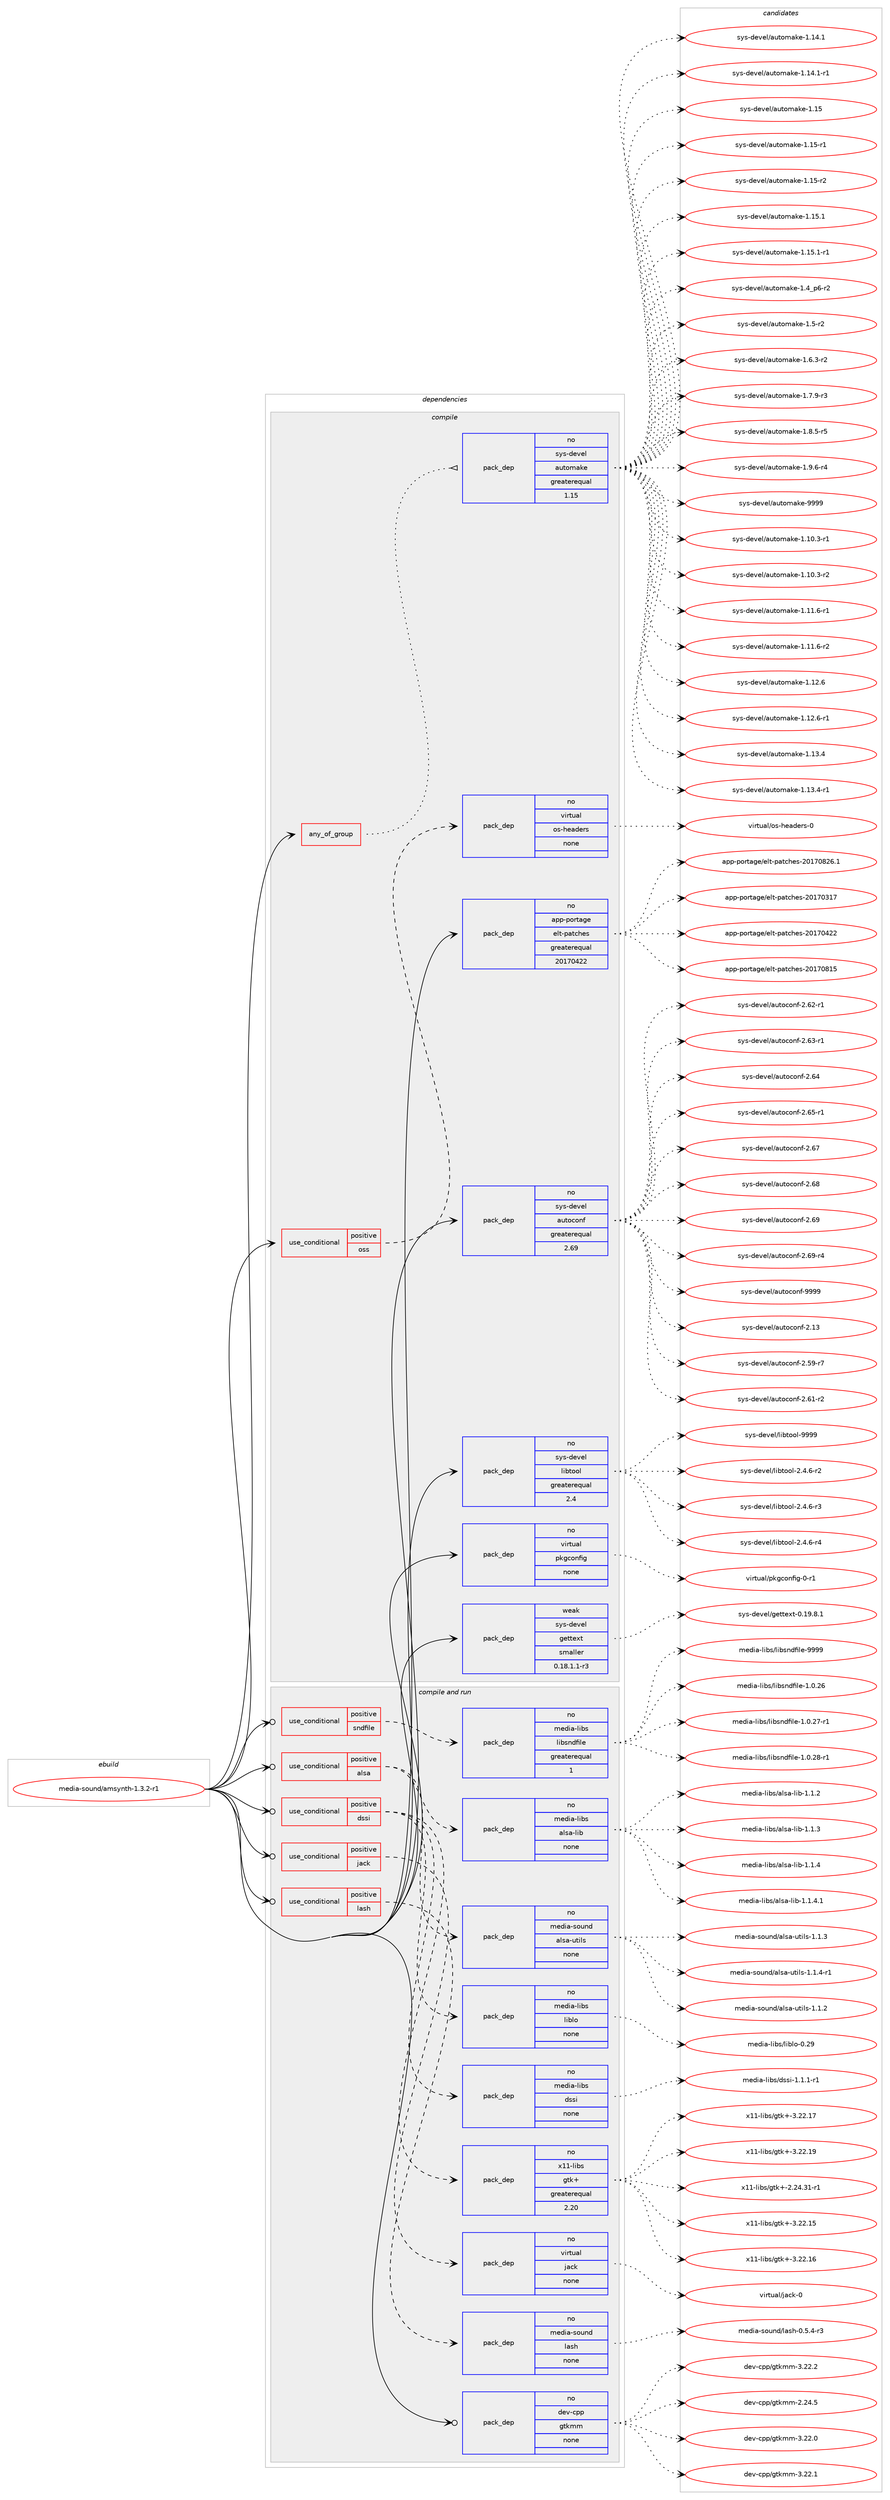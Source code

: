 digraph prolog {

# *************
# Graph options
# *************

newrank=true;
concentrate=true;
compound=true;
graph [rankdir=LR,fontname=Helvetica,fontsize=10,ranksep=1.5];#, ranksep=2.5, nodesep=0.2];
edge  [arrowhead=vee];
node  [fontname=Helvetica,fontsize=10];

# **********
# The ebuild
# **********

subgraph cluster_leftcol {
color=gray;
rank=same;
label=<<i>ebuild</i>>;
id [label="media-sound/amsynth-1.3.2-r1", color=red, width=4, href="../media-sound/amsynth-1.3.2-r1.svg"];
}

# ****************
# The dependencies
# ****************

subgraph cluster_midcol {
color=gray;
label=<<i>dependencies</i>>;
subgraph cluster_compile {
fillcolor="#eeeeee";
style=filled;
label=<<i>compile</i>>;
subgraph any5903 {
dependency378164 [label=<<TABLE BORDER="0" CELLBORDER="1" CELLSPACING="0" CELLPADDING="4"><TR><TD CELLPADDING="10">any_of_group</TD></TR></TABLE>>, shape=none, color=red];subgraph pack279348 {
dependency378165 [label=<<TABLE BORDER="0" CELLBORDER="1" CELLSPACING="0" CELLPADDING="4" WIDTH="220"><TR><TD ROWSPAN="6" CELLPADDING="30">pack_dep</TD></TR><TR><TD WIDTH="110">no</TD></TR><TR><TD>sys-devel</TD></TR><TR><TD>automake</TD></TR><TR><TD>greaterequal</TD></TR><TR><TD>1.15</TD></TR></TABLE>>, shape=none, color=blue];
}
dependency378164:e -> dependency378165:w [weight=20,style="dotted",arrowhead="oinv"];
}
id:e -> dependency378164:w [weight=20,style="solid",arrowhead="vee"];
subgraph cond92752 {
dependency378166 [label=<<TABLE BORDER="0" CELLBORDER="1" CELLSPACING="0" CELLPADDING="4"><TR><TD ROWSPAN="3" CELLPADDING="10">use_conditional</TD></TR><TR><TD>positive</TD></TR><TR><TD>oss</TD></TR></TABLE>>, shape=none, color=red];
subgraph pack279349 {
dependency378167 [label=<<TABLE BORDER="0" CELLBORDER="1" CELLSPACING="0" CELLPADDING="4" WIDTH="220"><TR><TD ROWSPAN="6" CELLPADDING="30">pack_dep</TD></TR><TR><TD WIDTH="110">no</TD></TR><TR><TD>virtual</TD></TR><TR><TD>os-headers</TD></TR><TR><TD>none</TD></TR><TR><TD></TD></TR></TABLE>>, shape=none, color=blue];
}
dependency378166:e -> dependency378167:w [weight=20,style="dashed",arrowhead="vee"];
}
id:e -> dependency378166:w [weight=20,style="solid",arrowhead="vee"];
subgraph pack279350 {
dependency378168 [label=<<TABLE BORDER="0" CELLBORDER="1" CELLSPACING="0" CELLPADDING="4" WIDTH="220"><TR><TD ROWSPAN="6" CELLPADDING="30">pack_dep</TD></TR><TR><TD WIDTH="110">no</TD></TR><TR><TD>app-portage</TD></TR><TR><TD>elt-patches</TD></TR><TR><TD>greaterequal</TD></TR><TR><TD>20170422</TD></TR></TABLE>>, shape=none, color=blue];
}
id:e -> dependency378168:w [weight=20,style="solid",arrowhead="vee"];
subgraph pack279351 {
dependency378169 [label=<<TABLE BORDER="0" CELLBORDER="1" CELLSPACING="0" CELLPADDING="4" WIDTH="220"><TR><TD ROWSPAN="6" CELLPADDING="30">pack_dep</TD></TR><TR><TD WIDTH="110">no</TD></TR><TR><TD>sys-devel</TD></TR><TR><TD>autoconf</TD></TR><TR><TD>greaterequal</TD></TR><TR><TD>2.69</TD></TR></TABLE>>, shape=none, color=blue];
}
id:e -> dependency378169:w [weight=20,style="solid",arrowhead="vee"];
subgraph pack279352 {
dependency378170 [label=<<TABLE BORDER="0" CELLBORDER="1" CELLSPACING="0" CELLPADDING="4" WIDTH="220"><TR><TD ROWSPAN="6" CELLPADDING="30">pack_dep</TD></TR><TR><TD WIDTH="110">no</TD></TR><TR><TD>sys-devel</TD></TR><TR><TD>libtool</TD></TR><TR><TD>greaterequal</TD></TR><TR><TD>2.4</TD></TR></TABLE>>, shape=none, color=blue];
}
id:e -> dependency378170:w [weight=20,style="solid",arrowhead="vee"];
subgraph pack279353 {
dependency378171 [label=<<TABLE BORDER="0" CELLBORDER="1" CELLSPACING="0" CELLPADDING="4" WIDTH="220"><TR><TD ROWSPAN="6" CELLPADDING="30">pack_dep</TD></TR><TR><TD WIDTH="110">no</TD></TR><TR><TD>virtual</TD></TR><TR><TD>pkgconfig</TD></TR><TR><TD>none</TD></TR><TR><TD></TD></TR></TABLE>>, shape=none, color=blue];
}
id:e -> dependency378171:w [weight=20,style="solid",arrowhead="vee"];
subgraph pack279354 {
dependency378172 [label=<<TABLE BORDER="0" CELLBORDER="1" CELLSPACING="0" CELLPADDING="4" WIDTH="220"><TR><TD ROWSPAN="6" CELLPADDING="30">pack_dep</TD></TR><TR><TD WIDTH="110">weak</TD></TR><TR><TD>sys-devel</TD></TR><TR><TD>gettext</TD></TR><TR><TD>smaller</TD></TR><TR><TD>0.18.1.1-r3</TD></TR></TABLE>>, shape=none, color=blue];
}
id:e -> dependency378172:w [weight=20,style="solid",arrowhead="vee"];
}
subgraph cluster_compileandrun {
fillcolor="#eeeeee";
style=filled;
label=<<i>compile and run</i>>;
subgraph cond92753 {
dependency378173 [label=<<TABLE BORDER="0" CELLBORDER="1" CELLSPACING="0" CELLPADDING="4"><TR><TD ROWSPAN="3" CELLPADDING="10">use_conditional</TD></TR><TR><TD>positive</TD></TR><TR><TD>alsa</TD></TR></TABLE>>, shape=none, color=red];
subgraph pack279355 {
dependency378174 [label=<<TABLE BORDER="0" CELLBORDER="1" CELLSPACING="0" CELLPADDING="4" WIDTH="220"><TR><TD ROWSPAN="6" CELLPADDING="30">pack_dep</TD></TR><TR><TD WIDTH="110">no</TD></TR><TR><TD>media-libs</TD></TR><TR><TD>alsa-lib</TD></TR><TR><TD>none</TD></TR><TR><TD></TD></TR></TABLE>>, shape=none, color=blue];
}
dependency378173:e -> dependency378174:w [weight=20,style="dashed",arrowhead="vee"];
subgraph pack279356 {
dependency378175 [label=<<TABLE BORDER="0" CELLBORDER="1" CELLSPACING="0" CELLPADDING="4" WIDTH="220"><TR><TD ROWSPAN="6" CELLPADDING="30">pack_dep</TD></TR><TR><TD WIDTH="110">no</TD></TR><TR><TD>media-sound</TD></TR><TR><TD>alsa-utils</TD></TR><TR><TD>none</TD></TR><TR><TD></TD></TR></TABLE>>, shape=none, color=blue];
}
dependency378173:e -> dependency378175:w [weight=20,style="dashed",arrowhead="vee"];
}
id:e -> dependency378173:w [weight=20,style="solid",arrowhead="odotvee"];
subgraph cond92754 {
dependency378176 [label=<<TABLE BORDER="0" CELLBORDER="1" CELLSPACING="0" CELLPADDING="4"><TR><TD ROWSPAN="3" CELLPADDING="10">use_conditional</TD></TR><TR><TD>positive</TD></TR><TR><TD>dssi</TD></TR></TABLE>>, shape=none, color=red];
subgraph pack279357 {
dependency378177 [label=<<TABLE BORDER="0" CELLBORDER="1" CELLSPACING="0" CELLPADDING="4" WIDTH="220"><TR><TD ROWSPAN="6" CELLPADDING="30">pack_dep</TD></TR><TR><TD WIDTH="110">no</TD></TR><TR><TD>media-libs</TD></TR><TR><TD>dssi</TD></TR><TR><TD>none</TD></TR><TR><TD></TD></TR></TABLE>>, shape=none, color=blue];
}
dependency378176:e -> dependency378177:w [weight=20,style="dashed",arrowhead="vee"];
subgraph pack279358 {
dependency378178 [label=<<TABLE BORDER="0" CELLBORDER="1" CELLSPACING="0" CELLPADDING="4" WIDTH="220"><TR><TD ROWSPAN="6" CELLPADDING="30">pack_dep</TD></TR><TR><TD WIDTH="110">no</TD></TR><TR><TD>media-libs</TD></TR><TR><TD>liblo</TD></TR><TR><TD>none</TD></TR><TR><TD></TD></TR></TABLE>>, shape=none, color=blue];
}
dependency378176:e -> dependency378178:w [weight=20,style="dashed",arrowhead="vee"];
subgraph pack279359 {
dependency378179 [label=<<TABLE BORDER="0" CELLBORDER="1" CELLSPACING="0" CELLPADDING="4" WIDTH="220"><TR><TD ROWSPAN="6" CELLPADDING="30">pack_dep</TD></TR><TR><TD WIDTH="110">no</TD></TR><TR><TD>x11-libs</TD></TR><TR><TD>gtk+</TD></TR><TR><TD>greaterequal</TD></TR><TR><TD>2.20</TD></TR></TABLE>>, shape=none, color=blue];
}
dependency378176:e -> dependency378179:w [weight=20,style="dashed",arrowhead="vee"];
}
id:e -> dependency378176:w [weight=20,style="solid",arrowhead="odotvee"];
subgraph cond92755 {
dependency378180 [label=<<TABLE BORDER="0" CELLBORDER="1" CELLSPACING="0" CELLPADDING="4"><TR><TD ROWSPAN="3" CELLPADDING="10">use_conditional</TD></TR><TR><TD>positive</TD></TR><TR><TD>jack</TD></TR></TABLE>>, shape=none, color=red];
subgraph pack279360 {
dependency378181 [label=<<TABLE BORDER="0" CELLBORDER="1" CELLSPACING="0" CELLPADDING="4" WIDTH="220"><TR><TD ROWSPAN="6" CELLPADDING="30">pack_dep</TD></TR><TR><TD WIDTH="110">no</TD></TR><TR><TD>virtual</TD></TR><TR><TD>jack</TD></TR><TR><TD>none</TD></TR><TR><TD></TD></TR></TABLE>>, shape=none, color=blue];
}
dependency378180:e -> dependency378181:w [weight=20,style="dashed",arrowhead="vee"];
}
id:e -> dependency378180:w [weight=20,style="solid",arrowhead="odotvee"];
subgraph cond92756 {
dependency378182 [label=<<TABLE BORDER="0" CELLBORDER="1" CELLSPACING="0" CELLPADDING="4"><TR><TD ROWSPAN="3" CELLPADDING="10">use_conditional</TD></TR><TR><TD>positive</TD></TR><TR><TD>lash</TD></TR></TABLE>>, shape=none, color=red];
subgraph pack279361 {
dependency378183 [label=<<TABLE BORDER="0" CELLBORDER="1" CELLSPACING="0" CELLPADDING="4" WIDTH="220"><TR><TD ROWSPAN="6" CELLPADDING="30">pack_dep</TD></TR><TR><TD WIDTH="110">no</TD></TR><TR><TD>media-sound</TD></TR><TR><TD>lash</TD></TR><TR><TD>none</TD></TR><TR><TD></TD></TR></TABLE>>, shape=none, color=blue];
}
dependency378182:e -> dependency378183:w [weight=20,style="dashed",arrowhead="vee"];
}
id:e -> dependency378182:w [weight=20,style="solid",arrowhead="odotvee"];
subgraph cond92757 {
dependency378184 [label=<<TABLE BORDER="0" CELLBORDER="1" CELLSPACING="0" CELLPADDING="4"><TR><TD ROWSPAN="3" CELLPADDING="10">use_conditional</TD></TR><TR><TD>positive</TD></TR><TR><TD>sndfile</TD></TR></TABLE>>, shape=none, color=red];
subgraph pack279362 {
dependency378185 [label=<<TABLE BORDER="0" CELLBORDER="1" CELLSPACING="0" CELLPADDING="4" WIDTH="220"><TR><TD ROWSPAN="6" CELLPADDING="30">pack_dep</TD></TR><TR><TD WIDTH="110">no</TD></TR><TR><TD>media-libs</TD></TR><TR><TD>libsndfile</TD></TR><TR><TD>greaterequal</TD></TR><TR><TD>1</TD></TR></TABLE>>, shape=none, color=blue];
}
dependency378184:e -> dependency378185:w [weight=20,style="dashed",arrowhead="vee"];
}
id:e -> dependency378184:w [weight=20,style="solid",arrowhead="odotvee"];
subgraph pack279363 {
dependency378186 [label=<<TABLE BORDER="0" CELLBORDER="1" CELLSPACING="0" CELLPADDING="4" WIDTH="220"><TR><TD ROWSPAN="6" CELLPADDING="30">pack_dep</TD></TR><TR><TD WIDTH="110">no</TD></TR><TR><TD>dev-cpp</TD></TR><TR><TD>gtkmm</TD></TR><TR><TD>none</TD></TR><TR><TD></TD></TR></TABLE>>, shape=none, color=blue];
}
id:e -> dependency378186:w [weight=20,style="solid",arrowhead="odotvee"];
}
subgraph cluster_run {
fillcolor="#eeeeee";
style=filled;
label=<<i>run</i>>;
}
}

# **************
# The candidates
# **************

subgraph cluster_choices {
rank=same;
color=gray;
label=<<i>candidates</i>>;

subgraph choice279348 {
color=black;
nodesep=1;
choice11512111545100101118101108479711711611110997107101454946494846514511449 [label="sys-devel/automake-1.10.3-r1", color=red, width=4,href="../sys-devel/automake-1.10.3-r1.svg"];
choice11512111545100101118101108479711711611110997107101454946494846514511450 [label="sys-devel/automake-1.10.3-r2", color=red, width=4,href="../sys-devel/automake-1.10.3-r2.svg"];
choice11512111545100101118101108479711711611110997107101454946494946544511449 [label="sys-devel/automake-1.11.6-r1", color=red, width=4,href="../sys-devel/automake-1.11.6-r1.svg"];
choice11512111545100101118101108479711711611110997107101454946494946544511450 [label="sys-devel/automake-1.11.6-r2", color=red, width=4,href="../sys-devel/automake-1.11.6-r2.svg"];
choice1151211154510010111810110847971171161111099710710145494649504654 [label="sys-devel/automake-1.12.6", color=red, width=4,href="../sys-devel/automake-1.12.6.svg"];
choice11512111545100101118101108479711711611110997107101454946495046544511449 [label="sys-devel/automake-1.12.6-r1", color=red, width=4,href="../sys-devel/automake-1.12.6-r1.svg"];
choice1151211154510010111810110847971171161111099710710145494649514652 [label="sys-devel/automake-1.13.4", color=red, width=4,href="../sys-devel/automake-1.13.4.svg"];
choice11512111545100101118101108479711711611110997107101454946495146524511449 [label="sys-devel/automake-1.13.4-r1", color=red, width=4,href="../sys-devel/automake-1.13.4-r1.svg"];
choice1151211154510010111810110847971171161111099710710145494649524649 [label="sys-devel/automake-1.14.1", color=red, width=4,href="../sys-devel/automake-1.14.1.svg"];
choice11512111545100101118101108479711711611110997107101454946495246494511449 [label="sys-devel/automake-1.14.1-r1", color=red, width=4,href="../sys-devel/automake-1.14.1-r1.svg"];
choice115121115451001011181011084797117116111109971071014549464953 [label="sys-devel/automake-1.15", color=red, width=4,href="../sys-devel/automake-1.15.svg"];
choice1151211154510010111810110847971171161111099710710145494649534511449 [label="sys-devel/automake-1.15-r1", color=red, width=4,href="../sys-devel/automake-1.15-r1.svg"];
choice1151211154510010111810110847971171161111099710710145494649534511450 [label="sys-devel/automake-1.15-r2", color=red, width=4,href="../sys-devel/automake-1.15-r2.svg"];
choice1151211154510010111810110847971171161111099710710145494649534649 [label="sys-devel/automake-1.15.1", color=red, width=4,href="../sys-devel/automake-1.15.1.svg"];
choice11512111545100101118101108479711711611110997107101454946495346494511449 [label="sys-devel/automake-1.15.1-r1", color=red, width=4,href="../sys-devel/automake-1.15.1-r1.svg"];
choice115121115451001011181011084797117116111109971071014549465295112544511450 [label="sys-devel/automake-1.4_p6-r2", color=red, width=4,href="../sys-devel/automake-1.4_p6-r2.svg"];
choice11512111545100101118101108479711711611110997107101454946534511450 [label="sys-devel/automake-1.5-r2", color=red, width=4,href="../sys-devel/automake-1.5-r2.svg"];
choice115121115451001011181011084797117116111109971071014549465446514511450 [label="sys-devel/automake-1.6.3-r2", color=red, width=4,href="../sys-devel/automake-1.6.3-r2.svg"];
choice115121115451001011181011084797117116111109971071014549465546574511451 [label="sys-devel/automake-1.7.9-r3", color=red, width=4,href="../sys-devel/automake-1.7.9-r3.svg"];
choice115121115451001011181011084797117116111109971071014549465646534511453 [label="sys-devel/automake-1.8.5-r5", color=red, width=4,href="../sys-devel/automake-1.8.5-r5.svg"];
choice115121115451001011181011084797117116111109971071014549465746544511452 [label="sys-devel/automake-1.9.6-r4", color=red, width=4,href="../sys-devel/automake-1.9.6-r4.svg"];
choice115121115451001011181011084797117116111109971071014557575757 [label="sys-devel/automake-9999", color=red, width=4,href="../sys-devel/automake-9999.svg"];
dependency378165:e -> choice11512111545100101118101108479711711611110997107101454946494846514511449:w [style=dotted,weight="100"];
dependency378165:e -> choice11512111545100101118101108479711711611110997107101454946494846514511450:w [style=dotted,weight="100"];
dependency378165:e -> choice11512111545100101118101108479711711611110997107101454946494946544511449:w [style=dotted,weight="100"];
dependency378165:e -> choice11512111545100101118101108479711711611110997107101454946494946544511450:w [style=dotted,weight="100"];
dependency378165:e -> choice1151211154510010111810110847971171161111099710710145494649504654:w [style=dotted,weight="100"];
dependency378165:e -> choice11512111545100101118101108479711711611110997107101454946495046544511449:w [style=dotted,weight="100"];
dependency378165:e -> choice1151211154510010111810110847971171161111099710710145494649514652:w [style=dotted,weight="100"];
dependency378165:e -> choice11512111545100101118101108479711711611110997107101454946495146524511449:w [style=dotted,weight="100"];
dependency378165:e -> choice1151211154510010111810110847971171161111099710710145494649524649:w [style=dotted,weight="100"];
dependency378165:e -> choice11512111545100101118101108479711711611110997107101454946495246494511449:w [style=dotted,weight="100"];
dependency378165:e -> choice115121115451001011181011084797117116111109971071014549464953:w [style=dotted,weight="100"];
dependency378165:e -> choice1151211154510010111810110847971171161111099710710145494649534511449:w [style=dotted,weight="100"];
dependency378165:e -> choice1151211154510010111810110847971171161111099710710145494649534511450:w [style=dotted,weight="100"];
dependency378165:e -> choice1151211154510010111810110847971171161111099710710145494649534649:w [style=dotted,weight="100"];
dependency378165:e -> choice11512111545100101118101108479711711611110997107101454946495346494511449:w [style=dotted,weight="100"];
dependency378165:e -> choice115121115451001011181011084797117116111109971071014549465295112544511450:w [style=dotted,weight="100"];
dependency378165:e -> choice11512111545100101118101108479711711611110997107101454946534511450:w [style=dotted,weight="100"];
dependency378165:e -> choice115121115451001011181011084797117116111109971071014549465446514511450:w [style=dotted,weight="100"];
dependency378165:e -> choice115121115451001011181011084797117116111109971071014549465546574511451:w [style=dotted,weight="100"];
dependency378165:e -> choice115121115451001011181011084797117116111109971071014549465646534511453:w [style=dotted,weight="100"];
dependency378165:e -> choice115121115451001011181011084797117116111109971071014549465746544511452:w [style=dotted,weight="100"];
dependency378165:e -> choice115121115451001011181011084797117116111109971071014557575757:w [style=dotted,weight="100"];
}
subgraph choice279349 {
color=black;
nodesep=1;
choice118105114116117971084711111545104101971001011141154548 [label="virtual/os-headers-0", color=red, width=4,href="../virtual/os-headers-0.svg"];
dependency378167:e -> choice118105114116117971084711111545104101971001011141154548:w [style=dotted,weight="100"];
}
subgraph choice279350 {
color=black;
nodesep=1;
choice97112112451121111141169710310147101108116451129711699104101115455048495548514955 [label="app-portage/elt-patches-20170317", color=red, width=4,href="../app-portage/elt-patches-20170317.svg"];
choice97112112451121111141169710310147101108116451129711699104101115455048495548525050 [label="app-portage/elt-patches-20170422", color=red, width=4,href="../app-portage/elt-patches-20170422.svg"];
choice97112112451121111141169710310147101108116451129711699104101115455048495548564953 [label="app-portage/elt-patches-20170815", color=red, width=4,href="../app-portage/elt-patches-20170815.svg"];
choice971121124511211111411697103101471011081164511297116991041011154550484955485650544649 [label="app-portage/elt-patches-20170826.1", color=red, width=4,href="../app-portage/elt-patches-20170826.1.svg"];
dependency378168:e -> choice97112112451121111141169710310147101108116451129711699104101115455048495548514955:w [style=dotted,weight="100"];
dependency378168:e -> choice97112112451121111141169710310147101108116451129711699104101115455048495548525050:w [style=dotted,weight="100"];
dependency378168:e -> choice97112112451121111141169710310147101108116451129711699104101115455048495548564953:w [style=dotted,weight="100"];
dependency378168:e -> choice971121124511211111411697103101471011081164511297116991041011154550484955485650544649:w [style=dotted,weight="100"];
}
subgraph choice279351 {
color=black;
nodesep=1;
choice115121115451001011181011084797117116111991111101024550464951 [label="sys-devel/autoconf-2.13", color=red, width=4,href="../sys-devel/autoconf-2.13.svg"];
choice1151211154510010111810110847971171161119911111010245504653574511455 [label="sys-devel/autoconf-2.59-r7", color=red, width=4,href="../sys-devel/autoconf-2.59-r7.svg"];
choice1151211154510010111810110847971171161119911111010245504654494511450 [label="sys-devel/autoconf-2.61-r2", color=red, width=4,href="../sys-devel/autoconf-2.61-r2.svg"];
choice1151211154510010111810110847971171161119911111010245504654504511449 [label="sys-devel/autoconf-2.62-r1", color=red, width=4,href="../sys-devel/autoconf-2.62-r1.svg"];
choice1151211154510010111810110847971171161119911111010245504654514511449 [label="sys-devel/autoconf-2.63-r1", color=red, width=4,href="../sys-devel/autoconf-2.63-r1.svg"];
choice115121115451001011181011084797117116111991111101024550465452 [label="sys-devel/autoconf-2.64", color=red, width=4,href="../sys-devel/autoconf-2.64.svg"];
choice1151211154510010111810110847971171161119911111010245504654534511449 [label="sys-devel/autoconf-2.65-r1", color=red, width=4,href="../sys-devel/autoconf-2.65-r1.svg"];
choice115121115451001011181011084797117116111991111101024550465455 [label="sys-devel/autoconf-2.67", color=red, width=4,href="../sys-devel/autoconf-2.67.svg"];
choice115121115451001011181011084797117116111991111101024550465456 [label="sys-devel/autoconf-2.68", color=red, width=4,href="../sys-devel/autoconf-2.68.svg"];
choice115121115451001011181011084797117116111991111101024550465457 [label="sys-devel/autoconf-2.69", color=red, width=4,href="../sys-devel/autoconf-2.69.svg"];
choice1151211154510010111810110847971171161119911111010245504654574511452 [label="sys-devel/autoconf-2.69-r4", color=red, width=4,href="../sys-devel/autoconf-2.69-r4.svg"];
choice115121115451001011181011084797117116111991111101024557575757 [label="sys-devel/autoconf-9999", color=red, width=4,href="../sys-devel/autoconf-9999.svg"];
dependency378169:e -> choice115121115451001011181011084797117116111991111101024550464951:w [style=dotted,weight="100"];
dependency378169:e -> choice1151211154510010111810110847971171161119911111010245504653574511455:w [style=dotted,weight="100"];
dependency378169:e -> choice1151211154510010111810110847971171161119911111010245504654494511450:w [style=dotted,weight="100"];
dependency378169:e -> choice1151211154510010111810110847971171161119911111010245504654504511449:w [style=dotted,weight="100"];
dependency378169:e -> choice1151211154510010111810110847971171161119911111010245504654514511449:w [style=dotted,weight="100"];
dependency378169:e -> choice115121115451001011181011084797117116111991111101024550465452:w [style=dotted,weight="100"];
dependency378169:e -> choice1151211154510010111810110847971171161119911111010245504654534511449:w [style=dotted,weight="100"];
dependency378169:e -> choice115121115451001011181011084797117116111991111101024550465455:w [style=dotted,weight="100"];
dependency378169:e -> choice115121115451001011181011084797117116111991111101024550465456:w [style=dotted,weight="100"];
dependency378169:e -> choice115121115451001011181011084797117116111991111101024550465457:w [style=dotted,weight="100"];
dependency378169:e -> choice1151211154510010111810110847971171161119911111010245504654574511452:w [style=dotted,weight="100"];
dependency378169:e -> choice115121115451001011181011084797117116111991111101024557575757:w [style=dotted,weight="100"];
}
subgraph choice279352 {
color=black;
nodesep=1;
choice1151211154510010111810110847108105981161111111084550465246544511450 [label="sys-devel/libtool-2.4.6-r2", color=red, width=4,href="../sys-devel/libtool-2.4.6-r2.svg"];
choice1151211154510010111810110847108105981161111111084550465246544511451 [label="sys-devel/libtool-2.4.6-r3", color=red, width=4,href="../sys-devel/libtool-2.4.6-r3.svg"];
choice1151211154510010111810110847108105981161111111084550465246544511452 [label="sys-devel/libtool-2.4.6-r4", color=red, width=4,href="../sys-devel/libtool-2.4.6-r4.svg"];
choice1151211154510010111810110847108105981161111111084557575757 [label="sys-devel/libtool-9999", color=red, width=4,href="../sys-devel/libtool-9999.svg"];
dependency378170:e -> choice1151211154510010111810110847108105981161111111084550465246544511450:w [style=dotted,weight="100"];
dependency378170:e -> choice1151211154510010111810110847108105981161111111084550465246544511451:w [style=dotted,weight="100"];
dependency378170:e -> choice1151211154510010111810110847108105981161111111084550465246544511452:w [style=dotted,weight="100"];
dependency378170:e -> choice1151211154510010111810110847108105981161111111084557575757:w [style=dotted,weight="100"];
}
subgraph choice279353 {
color=black;
nodesep=1;
choice11810511411611797108471121071039911111010210510345484511449 [label="virtual/pkgconfig-0-r1", color=red, width=4,href="../virtual/pkgconfig-0-r1.svg"];
dependency378171:e -> choice11810511411611797108471121071039911111010210510345484511449:w [style=dotted,weight="100"];
}
subgraph choice279354 {
color=black;
nodesep=1;
choice1151211154510010111810110847103101116116101120116454846495746564649 [label="sys-devel/gettext-0.19.8.1", color=red, width=4,href="../sys-devel/gettext-0.19.8.1.svg"];
dependency378172:e -> choice1151211154510010111810110847103101116116101120116454846495746564649:w [style=dotted,weight="100"];
}
subgraph choice279355 {
color=black;
nodesep=1;
choice1091011001059745108105981154797108115974510810598454946494650 [label="media-libs/alsa-lib-1.1.2", color=red, width=4,href="../media-libs/alsa-lib-1.1.2.svg"];
choice1091011001059745108105981154797108115974510810598454946494651 [label="media-libs/alsa-lib-1.1.3", color=red, width=4,href="../media-libs/alsa-lib-1.1.3.svg"];
choice1091011001059745108105981154797108115974510810598454946494652 [label="media-libs/alsa-lib-1.1.4", color=red, width=4,href="../media-libs/alsa-lib-1.1.4.svg"];
choice10910110010597451081059811547971081159745108105984549464946524649 [label="media-libs/alsa-lib-1.1.4.1", color=red, width=4,href="../media-libs/alsa-lib-1.1.4.1.svg"];
dependency378174:e -> choice1091011001059745108105981154797108115974510810598454946494650:w [style=dotted,weight="100"];
dependency378174:e -> choice1091011001059745108105981154797108115974510810598454946494651:w [style=dotted,weight="100"];
dependency378174:e -> choice1091011001059745108105981154797108115974510810598454946494652:w [style=dotted,weight="100"];
dependency378174:e -> choice10910110010597451081059811547971081159745108105984549464946524649:w [style=dotted,weight="100"];
}
subgraph choice279356 {
color=black;
nodesep=1;
choice109101100105974511511111711010047971081159745117116105108115454946494650 [label="media-sound/alsa-utils-1.1.2", color=red, width=4,href="../media-sound/alsa-utils-1.1.2.svg"];
choice109101100105974511511111711010047971081159745117116105108115454946494651 [label="media-sound/alsa-utils-1.1.3", color=red, width=4,href="../media-sound/alsa-utils-1.1.3.svg"];
choice1091011001059745115111117110100479710811597451171161051081154549464946524511449 [label="media-sound/alsa-utils-1.1.4-r1", color=red, width=4,href="../media-sound/alsa-utils-1.1.4-r1.svg"];
dependency378175:e -> choice109101100105974511511111711010047971081159745117116105108115454946494650:w [style=dotted,weight="100"];
dependency378175:e -> choice109101100105974511511111711010047971081159745117116105108115454946494651:w [style=dotted,weight="100"];
dependency378175:e -> choice1091011001059745115111117110100479710811597451171161051081154549464946524511449:w [style=dotted,weight="100"];
}
subgraph choice279357 {
color=black;
nodesep=1;
choice109101100105974510810598115471001151151054549464946494511449 [label="media-libs/dssi-1.1.1-r1", color=red, width=4,href="../media-libs/dssi-1.1.1-r1.svg"];
dependency378177:e -> choice109101100105974510810598115471001151151054549464946494511449:w [style=dotted,weight="100"];
}
subgraph choice279358 {
color=black;
nodesep=1;
choice10910110010597451081059811547108105981081114548465057 [label="media-libs/liblo-0.29", color=red, width=4,href="../media-libs/liblo-0.29.svg"];
dependency378178:e -> choice10910110010597451081059811547108105981081114548465057:w [style=dotted,weight="100"];
}
subgraph choice279359 {
color=black;
nodesep=1;
choice12049494510810598115471031161074345504650524651494511449 [label="x11-libs/gtk+-2.24.31-r1", color=red, width=4,href="../x11-libs/gtk+-2.24.31-r1.svg"];
choice1204949451081059811547103116107434551465050464953 [label="x11-libs/gtk+-3.22.15", color=red, width=4,href="../x11-libs/gtk+-3.22.15.svg"];
choice1204949451081059811547103116107434551465050464954 [label="x11-libs/gtk+-3.22.16", color=red, width=4,href="../x11-libs/gtk+-3.22.16.svg"];
choice1204949451081059811547103116107434551465050464955 [label="x11-libs/gtk+-3.22.17", color=red, width=4,href="../x11-libs/gtk+-3.22.17.svg"];
choice1204949451081059811547103116107434551465050464957 [label="x11-libs/gtk+-3.22.19", color=red, width=4,href="../x11-libs/gtk+-3.22.19.svg"];
dependency378179:e -> choice12049494510810598115471031161074345504650524651494511449:w [style=dotted,weight="100"];
dependency378179:e -> choice1204949451081059811547103116107434551465050464953:w [style=dotted,weight="100"];
dependency378179:e -> choice1204949451081059811547103116107434551465050464954:w [style=dotted,weight="100"];
dependency378179:e -> choice1204949451081059811547103116107434551465050464955:w [style=dotted,weight="100"];
dependency378179:e -> choice1204949451081059811547103116107434551465050464957:w [style=dotted,weight="100"];
}
subgraph choice279360 {
color=black;
nodesep=1;
choice118105114116117971084710697991074548 [label="virtual/jack-0", color=red, width=4,href="../virtual/jack-0.svg"];
dependency378181:e -> choice118105114116117971084710697991074548:w [style=dotted,weight="100"];
}
subgraph choice279361 {
color=black;
nodesep=1;
choice109101100105974511511111711010047108971151044548465346524511451 [label="media-sound/lash-0.5.4-r3", color=red, width=4,href="../media-sound/lash-0.5.4-r3.svg"];
dependency378183:e -> choice109101100105974511511111711010047108971151044548465346524511451:w [style=dotted,weight="100"];
}
subgraph choice279362 {
color=black;
nodesep=1;
choice109101100105974510810598115471081059811511010010210510810145494648465054 [label="media-libs/libsndfile-1.0.26", color=red, width=4,href="../media-libs/libsndfile-1.0.26.svg"];
choice1091011001059745108105981154710810598115110100102105108101454946484650554511449 [label="media-libs/libsndfile-1.0.27-r1", color=red, width=4,href="../media-libs/libsndfile-1.0.27-r1.svg"];
choice1091011001059745108105981154710810598115110100102105108101454946484650564511449 [label="media-libs/libsndfile-1.0.28-r1", color=red, width=4,href="../media-libs/libsndfile-1.0.28-r1.svg"];
choice10910110010597451081059811547108105981151101001021051081014557575757 [label="media-libs/libsndfile-9999", color=red, width=4,href="../media-libs/libsndfile-9999.svg"];
dependency378185:e -> choice109101100105974510810598115471081059811511010010210510810145494648465054:w [style=dotted,weight="100"];
dependency378185:e -> choice1091011001059745108105981154710810598115110100102105108101454946484650554511449:w [style=dotted,weight="100"];
dependency378185:e -> choice1091011001059745108105981154710810598115110100102105108101454946484650564511449:w [style=dotted,weight="100"];
dependency378185:e -> choice10910110010597451081059811547108105981151101001021051081014557575757:w [style=dotted,weight="100"];
}
subgraph choice279363 {
color=black;
nodesep=1;
choice10010111845991121124710311610710910945504650524653 [label="dev-cpp/gtkmm-2.24.5", color=red, width=4,href="../dev-cpp/gtkmm-2.24.5.svg"];
choice10010111845991121124710311610710910945514650504648 [label="dev-cpp/gtkmm-3.22.0", color=red, width=4,href="../dev-cpp/gtkmm-3.22.0.svg"];
choice10010111845991121124710311610710910945514650504649 [label="dev-cpp/gtkmm-3.22.1", color=red, width=4,href="../dev-cpp/gtkmm-3.22.1.svg"];
choice10010111845991121124710311610710910945514650504650 [label="dev-cpp/gtkmm-3.22.2", color=red, width=4,href="../dev-cpp/gtkmm-3.22.2.svg"];
dependency378186:e -> choice10010111845991121124710311610710910945504650524653:w [style=dotted,weight="100"];
dependency378186:e -> choice10010111845991121124710311610710910945514650504648:w [style=dotted,weight="100"];
dependency378186:e -> choice10010111845991121124710311610710910945514650504649:w [style=dotted,weight="100"];
dependency378186:e -> choice10010111845991121124710311610710910945514650504650:w [style=dotted,weight="100"];
}
}

}
